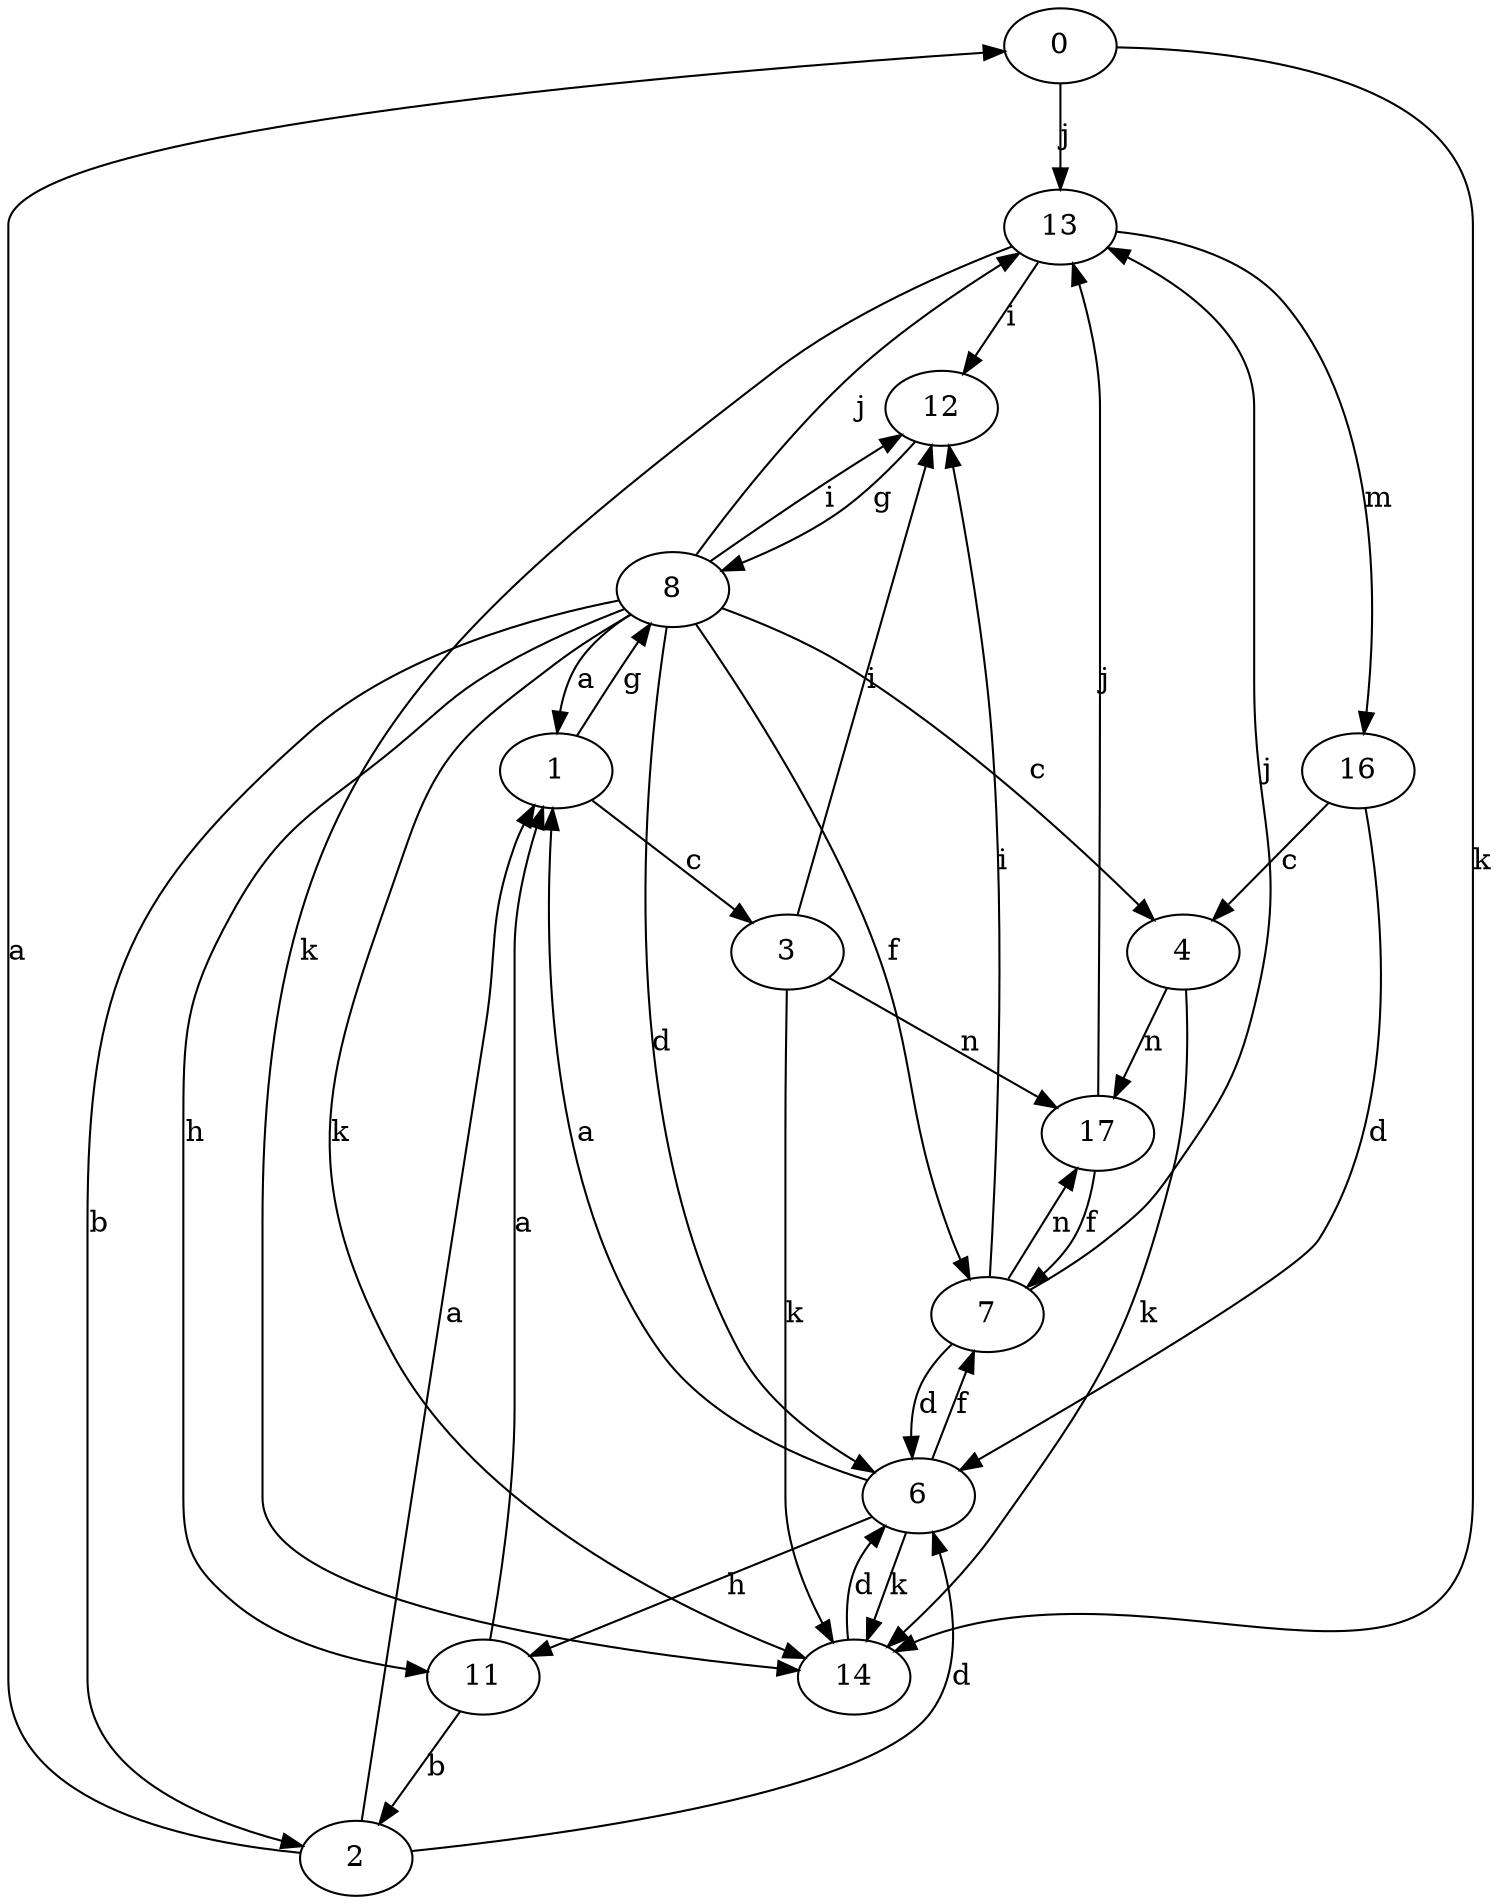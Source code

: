 strict digraph  {
0;
1;
2;
3;
4;
6;
7;
8;
11;
12;
13;
14;
16;
17;
0 -> 13  [label=j];
0 -> 14  [label=k];
1 -> 3  [label=c];
1 -> 8  [label=g];
2 -> 0  [label=a];
2 -> 1  [label=a];
2 -> 6  [label=d];
3 -> 12  [label=i];
3 -> 14  [label=k];
3 -> 17  [label=n];
4 -> 14  [label=k];
4 -> 17  [label=n];
6 -> 1  [label=a];
6 -> 7  [label=f];
6 -> 11  [label=h];
6 -> 14  [label=k];
7 -> 6  [label=d];
7 -> 12  [label=i];
7 -> 13  [label=j];
7 -> 17  [label=n];
8 -> 1  [label=a];
8 -> 2  [label=b];
8 -> 4  [label=c];
8 -> 6  [label=d];
8 -> 7  [label=f];
8 -> 11  [label=h];
8 -> 12  [label=i];
8 -> 13  [label=j];
8 -> 14  [label=k];
11 -> 1  [label=a];
11 -> 2  [label=b];
12 -> 8  [label=g];
13 -> 12  [label=i];
13 -> 14  [label=k];
13 -> 16  [label=m];
14 -> 6  [label=d];
16 -> 4  [label=c];
16 -> 6  [label=d];
17 -> 7  [label=f];
17 -> 13  [label=j];
}
